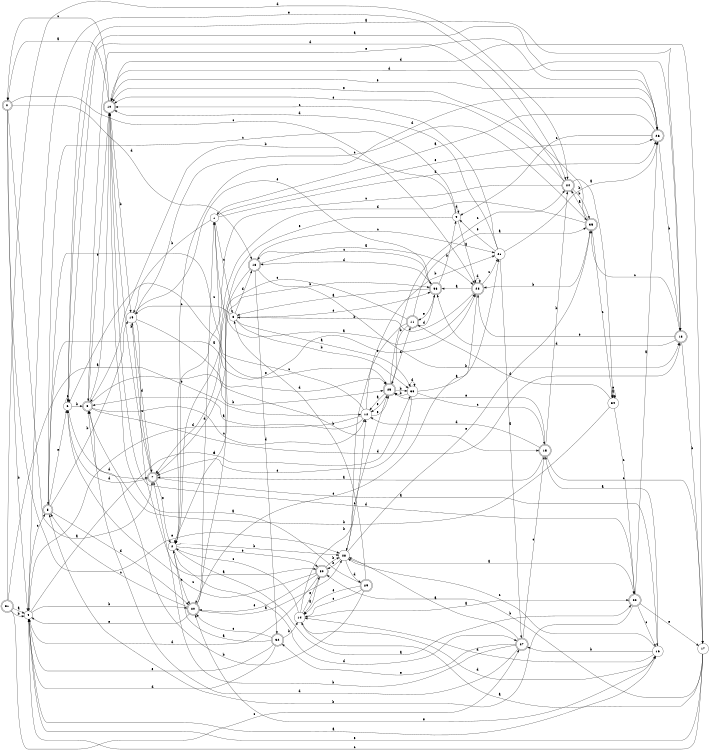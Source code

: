 digraph n30_4 {
__start0 [label="" shape="none"];

rankdir=LR;
size="8,5";

s0 [style="rounded,filled", color="black", fillcolor="white" shape="doublecircle", label="0"];
s1 [style="filled", color="black", fillcolor="white" shape="circle", label="1"];
s2 [style="filled", color="black", fillcolor="white" shape="circle", label="2"];
s3 [style="rounded,filled", color="black", fillcolor="white" shape="doublecircle", label="3"];
s4 [style="filled", color="black", fillcolor="white" shape="circle", label="4"];
s5 [style="rounded,filled", color="black", fillcolor="white" shape="doublecircle", label="5"];
s6 [style="filled", color="black", fillcolor="white" shape="circle", label="6"];
s7 [style="rounded,filled", color="black", fillcolor="white" shape="doublecircle", label="7"];
s8 [style="filled", color="black", fillcolor="white" shape="circle", label="8"];
s9 [style="filled", color="black", fillcolor="white" shape="circle", label="9"];
s10 [style="rounded,filled", color="black", fillcolor="white" shape="doublecircle", label="10"];
s11 [style="rounded,filled", color="black", fillcolor="white" shape="doublecircle", label="11"];
s12 [style="filled", color="black", fillcolor="white" shape="circle", label="12"];
s13 [style="rounded,filled", color="black", fillcolor="white" shape="doublecircle", label="13"];
s14 [style="filled", color="black", fillcolor="white" shape="circle", label="14"];
s15 [style="rounded,filled", color="black", fillcolor="white" shape="doublecircle", label="15"];
s16 [style="filled", color="black", fillcolor="white" shape="circle", label="16"];
s17 [style="filled", color="black", fillcolor="white" shape="circle", label="17"];
s18 [style="rounded,filled", color="black", fillcolor="white" shape="doublecircle", label="18"];
s19 [style="filled", color="black", fillcolor="white" shape="circle", label="19"];
s20 [style="rounded,filled", color="black", fillcolor="white" shape="doublecircle", label="20"];
s21 [style="filled", color="black", fillcolor="white" shape="circle", label="21"];
s22 [style="rounded,filled", color="black", fillcolor="white" shape="doublecircle", label="22"];
s23 [style="rounded,filled", color="black", fillcolor="white" shape="doublecircle", label="23"];
s24 [style="rounded,filled", color="black", fillcolor="white" shape="doublecircle", label="24"];
s25 [style="rounded,filled", color="black", fillcolor="white" shape="doublecircle", label="25"];
s26 [style="rounded,filled", color="black", fillcolor="white" shape="doublecircle", label="26"];
s27 [style="rounded,filled", color="black", fillcolor="white" shape="doublecircle", label="27"];
s28 [style="filled", color="black", fillcolor="white" shape="circle", label="28"];
s29 [style="rounded,filled", color="black", fillcolor="white" shape="doublecircle", label="29"];
s30 [style="rounded,filled", color="black", fillcolor="white" shape="doublecircle", label="30"];
s31 [style="rounded,filled", color="black", fillcolor="white" shape="doublecircle", label="31"];
s32 [style="rounded,filled", color="black", fillcolor="white" shape="doublecircle", label="32"];
s33 [style="filled", color="black", fillcolor="white" shape="circle", label="33"];
s34 [style="filled", color="black", fillcolor="white" shape="circle", label="34"];
s35 [style="rounded,filled", color="black", fillcolor="white" shape="doublecircle", label="35"];
s36 [style="rounded,filled", color="black", fillcolor="white" shape="doublecircle", label="36"];
s0 -> s7 [label="a"];
s0 -> s4 [label="b"];
s0 -> s23 [label="c"];
s0 -> s18 [label="d"];
s0 -> s28 [label="e"];
s1 -> s23 [label="a"];
s1 -> s19 [label="b"];
s1 -> s8 [label="c"];
s1 -> s26 [label="d"];
s1 -> s26 [label="e"];
s2 -> s22 [label="a"];
s2 -> s28 [label="b"];
s2 -> s20 [label="c"];
s2 -> s27 [label="d"];
s2 -> s30 [label="e"];
s3 -> s10 [label="a"];
s3 -> s25 [label="b"];
s3 -> s12 [label="c"];
s3 -> s13 [label="d"];
s3 -> s26 [label="e"];
s4 -> s16 [label="a"];
s4 -> s20 [label="b"];
s4 -> s5 [label="c"];
s4 -> s33 [label="d"];
s4 -> s24 [label="e"];
s5 -> s25 [label="a"];
s5 -> s19 [label="b"];
s5 -> s25 [label="c"];
s5 -> s20 [label="d"];
s5 -> s6 [label="e"];
s6 -> s26 [label="a"];
s6 -> s3 [label="b"];
s6 -> s6 [label="c"];
s6 -> s7 [label="d"];
s6 -> s23 [label="e"];
s7 -> s16 [label="a"];
s7 -> s10 [label="b"];
s7 -> s19 [label="c"];
s7 -> s6 [label="d"];
s7 -> s2 [label="e"];
s8 -> s33 [label="a"];
s8 -> s33 [label="b"];
s8 -> s19 [label="c"];
s8 -> s18 [label="d"];
s8 -> s36 [label="e"];
s9 -> s23 [label="a"];
s9 -> s3 [label="b"];
s9 -> s5 [label="c"];
s9 -> s9 [label="d"];
s9 -> s7 [label="e"];
s10 -> s0 [label="a"];
s10 -> s19 [label="b"];
s10 -> s0 [label="c"];
s10 -> s13 [label="d"];
s10 -> s3 [label="e"];
s11 -> s35 [label="a"];
s11 -> s25 [label="b"];
s11 -> s7 [label="c"];
s11 -> s36 [label="d"];
s11 -> s28 [label="e"];
s12 -> s3 [label="a"];
s12 -> s21 [label="b"];
s12 -> s1 [label="c"];
s12 -> s4 [label="d"];
s12 -> s25 [label="e"];
s13 -> s6 [label="a"];
s13 -> s17 [label="b"];
s13 -> s35 [label="c"];
s13 -> s36 [label="d"];
s13 -> s23 [label="e"];
s14 -> s22 [label="a"];
s14 -> s25 [label="b"];
s14 -> s2 [label="c"];
s14 -> s16 [label="d"];
s14 -> s30 [label="e"];
s15 -> s7 [label="a"];
s15 -> s24 [label="b"];
s15 -> s17 [label="c"];
s15 -> s12 [label="d"];
s15 -> s25 [label="e"];
s16 -> s15 [label="a"];
s16 -> s27 [label="b"];
s16 -> s28 [label="c"];
s16 -> s14 [label="d"];
s16 -> s20 [label="e"];
s17 -> s14 [label="a"];
s17 -> s30 [label="b"];
s17 -> s4 [label="c"];
s17 -> s10 [label="d"];
s17 -> s4 [label="e"];
s18 -> s23 [label="a"];
s18 -> s13 [label="b"];
s18 -> s21 [label="c"];
s18 -> s32 [label="d"];
s18 -> s2 [label="e"];
s19 -> s30 [label="a"];
s19 -> s15 [label="b"];
s19 -> s35 [label="c"];
s19 -> s7 [label="d"];
s19 -> s36 [label="e"];
s20 -> s28 [label="a"];
s20 -> s36 [label="b"];
s20 -> s5 [label="c"];
s20 -> s1 [label="d"];
s20 -> s4 [label="e"];
s21 -> s27 [label="a"];
s21 -> s26 [label="b"];
s21 -> s10 [label="c"];
s21 -> s10 [label="d"];
s21 -> s9 [label="e"];
s22 -> s26 [label="a"];
s22 -> s5 [label="b"];
s22 -> s16 [label="c"];
s22 -> s10 [label="d"];
s22 -> s17 [label="e"];
s23 -> s36 [label="a"];
s23 -> s8 [label="b"];
s23 -> s21 [label="c"];
s23 -> s23 [label="d"];
s23 -> s20 [label="e"];
s24 -> s34 [label="a"];
s24 -> s35 [label="b"];
s24 -> s2 [label="c"];
s24 -> s6 [label="d"];
s24 -> s10 [label="e"];
s25 -> s12 [label="a"];
s25 -> s33 [label="b"];
s25 -> s24 [label="c"];
s25 -> s11 [label="d"];
s25 -> s12 [label="e"];
s26 -> s1 [label="a"];
s26 -> s13 [label="b"];
s26 -> s9 [label="c"];
s26 -> s2 [label="d"];
s26 -> s10 [label="e"];
s27 -> s28 [label="a"];
s27 -> s7 [label="b"];
s27 -> s15 [label="c"];
s27 -> s3 [label="d"];
s27 -> s32 [label="e"];
s28 -> s22 [label="a"];
s28 -> s30 [label="b"];
s28 -> s12 [label="c"];
s28 -> s29 [label="d"];
s28 -> s35 [label="e"];
s29 -> s10 [label="a"];
s29 -> s3 [label="b"];
s29 -> s14 [label="c"];
s29 -> s8 [label="d"];
s29 -> s14 [label="e"];
s30 -> s14 [label="a"];
s30 -> s28 [label="b"];
s30 -> s6 [label="c"];
s30 -> s4 [label="d"];
s30 -> s20 [label="e"];
s31 -> s4 [label="a"];
s31 -> s4 [label="b"];
s31 -> s27 [label="c"];
s31 -> s24 [label="d"];
s31 -> s12 [label="e"];
s32 -> s2 [label="a"];
s32 -> s14 [label="b"];
s32 -> s20 [label="c"];
s32 -> s4 [label="d"];
s32 -> s4 [label="e"];
s33 -> s21 [label="a"];
s33 -> s25 [label="b"];
s33 -> s15 [label="c"];
s33 -> s33 [label="d"];
s33 -> s7 [label="e"];
s34 -> s34 [label="a"];
s34 -> s3 [label="b"];
s34 -> s22 [label="c"];
s34 -> s11 [label="d"];
s34 -> s34 [label="e"];
s35 -> s24 [label="a"];
s35 -> s23 [label="b"];
s35 -> s34 [label="c"];
s35 -> s2 [label="d"];
s35 -> s10 [label="e"];
s36 -> s8 [label="a"];
s36 -> s9 [label="b"];
s36 -> s18 [label="c"];
s36 -> s18 [label="d"];
s36 -> s11 [label="e"];

}